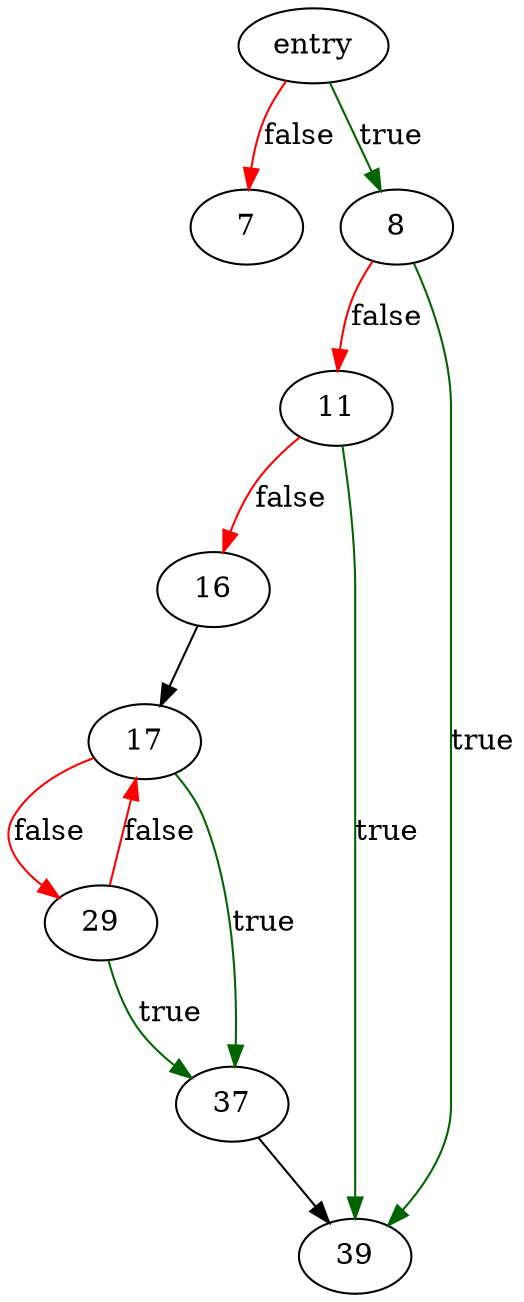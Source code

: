 digraph "read_block" {
	// Node definitions.
	3 [label=entry];
	7;
	8;
	11;
	16;
	17;
	29;
	37;
	39;

	// Edge definitions.
	3 -> 7 [
		color=red
		label=false
	];
	3 -> 8 [
		color=darkgreen
		label=true
	];
	8 -> 11 [
		color=red
		label=false
	];
	8 -> 39 [
		color=darkgreen
		label=true
	];
	11 -> 16 [
		color=red
		label=false
	];
	11 -> 39 [
		color=darkgreen
		label=true
	];
	16 -> 17;
	17 -> 29 [
		color=red
		label=false
	];
	17 -> 37 [
		color=darkgreen
		label=true
	];
	29 -> 17 [
		color=red
		label=false
	];
	29 -> 37 [
		color=darkgreen
		label=true
	];
	37 -> 39;
}